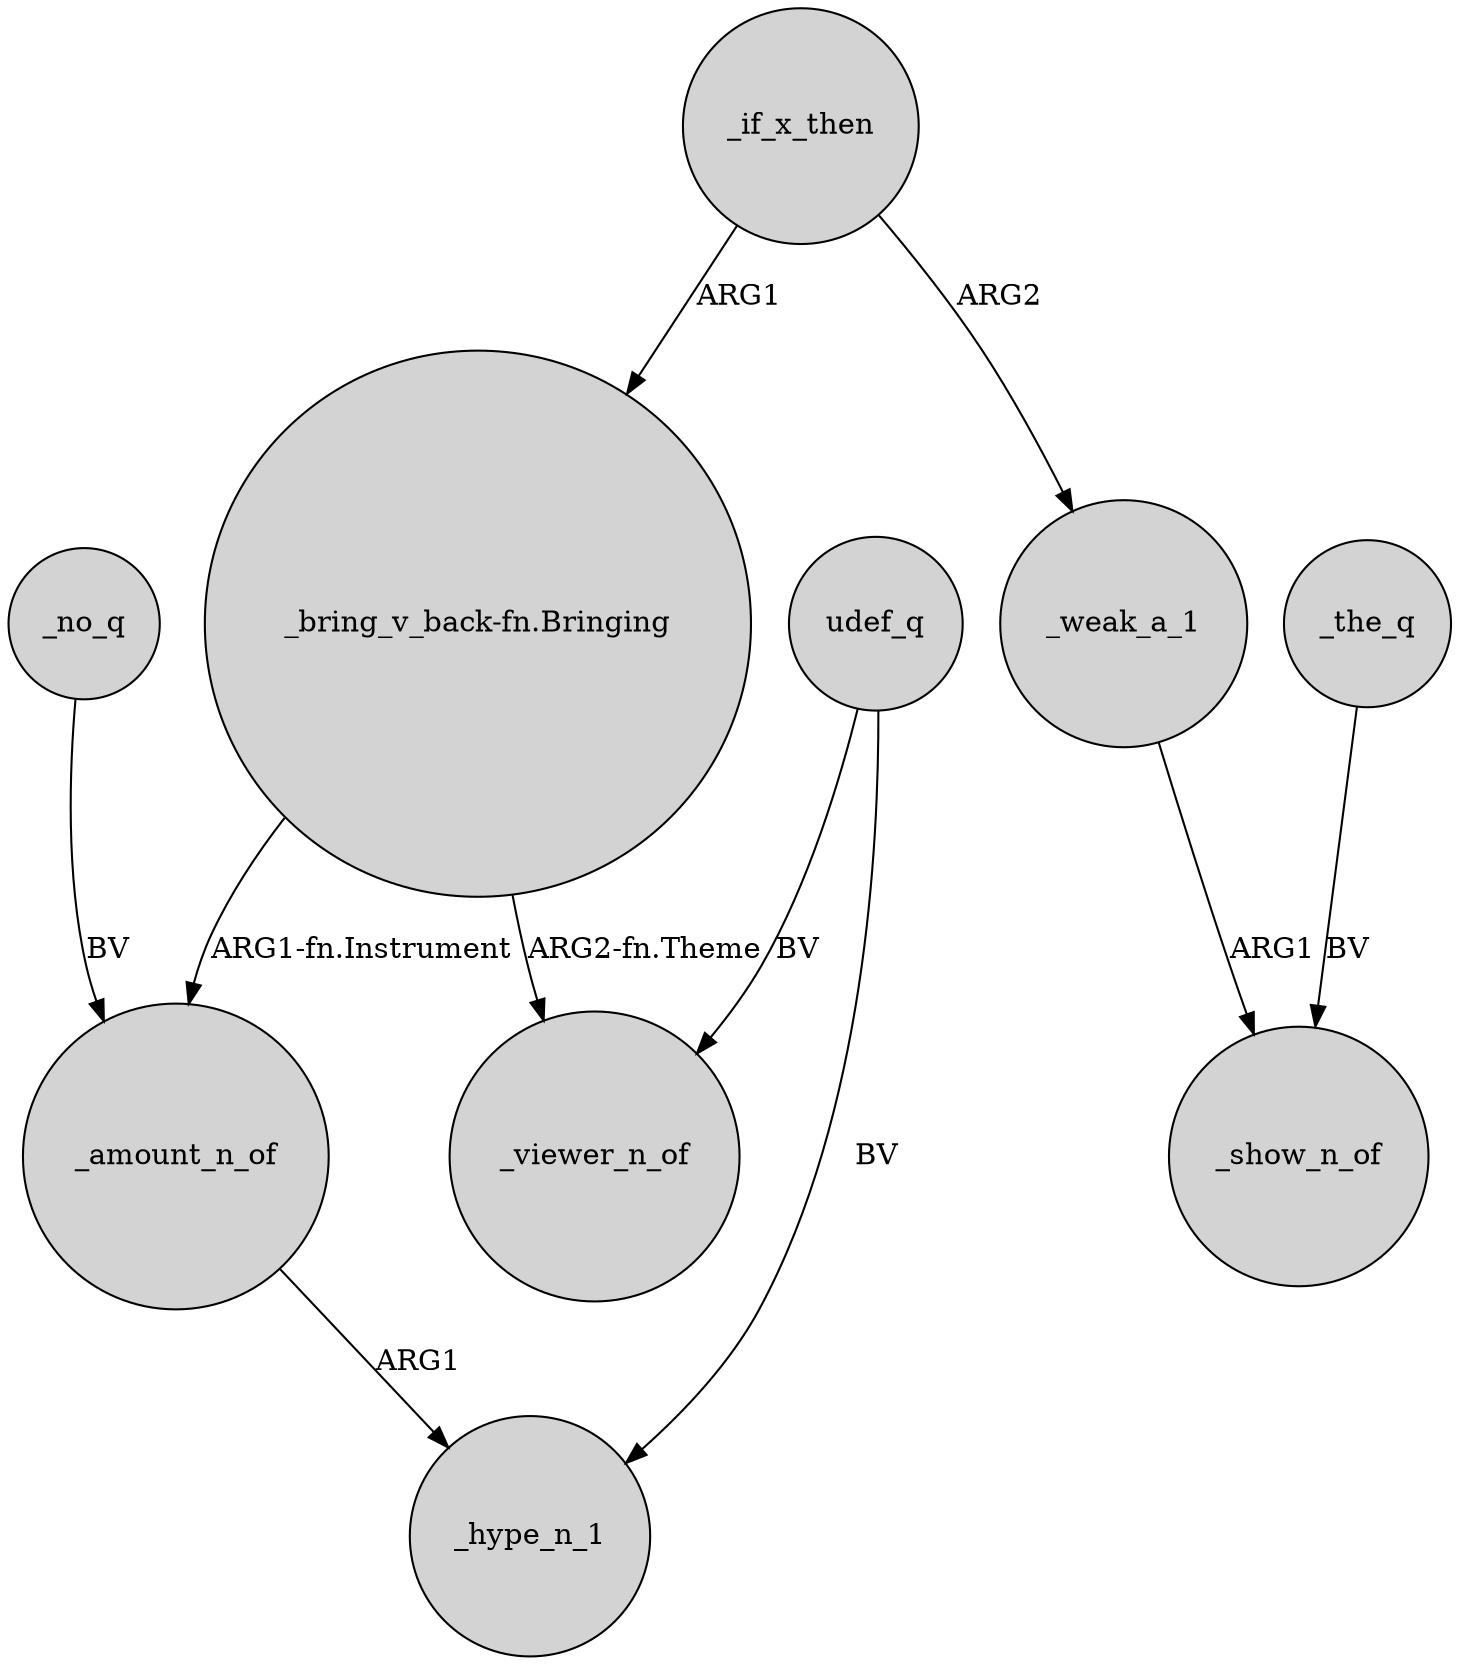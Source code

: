 digraph {
	node [shape=circle style=filled]
	_no_q -> _amount_n_of [label=BV]
	_if_x_then -> _weak_a_1 [label=ARG2]
	udef_q -> _hype_n_1 [label=BV]
	_weak_a_1 -> _show_n_of [label=ARG1]
	"_bring_v_back-fn.Bringing" -> _amount_n_of [label="ARG1-fn.Instrument"]
	udef_q -> _viewer_n_of [label=BV]
	_if_x_then -> "_bring_v_back-fn.Bringing" [label=ARG1]
	"_bring_v_back-fn.Bringing" -> _viewer_n_of [label="ARG2-fn.Theme"]
	_the_q -> _show_n_of [label=BV]
	_amount_n_of -> _hype_n_1 [label=ARG1]
}
